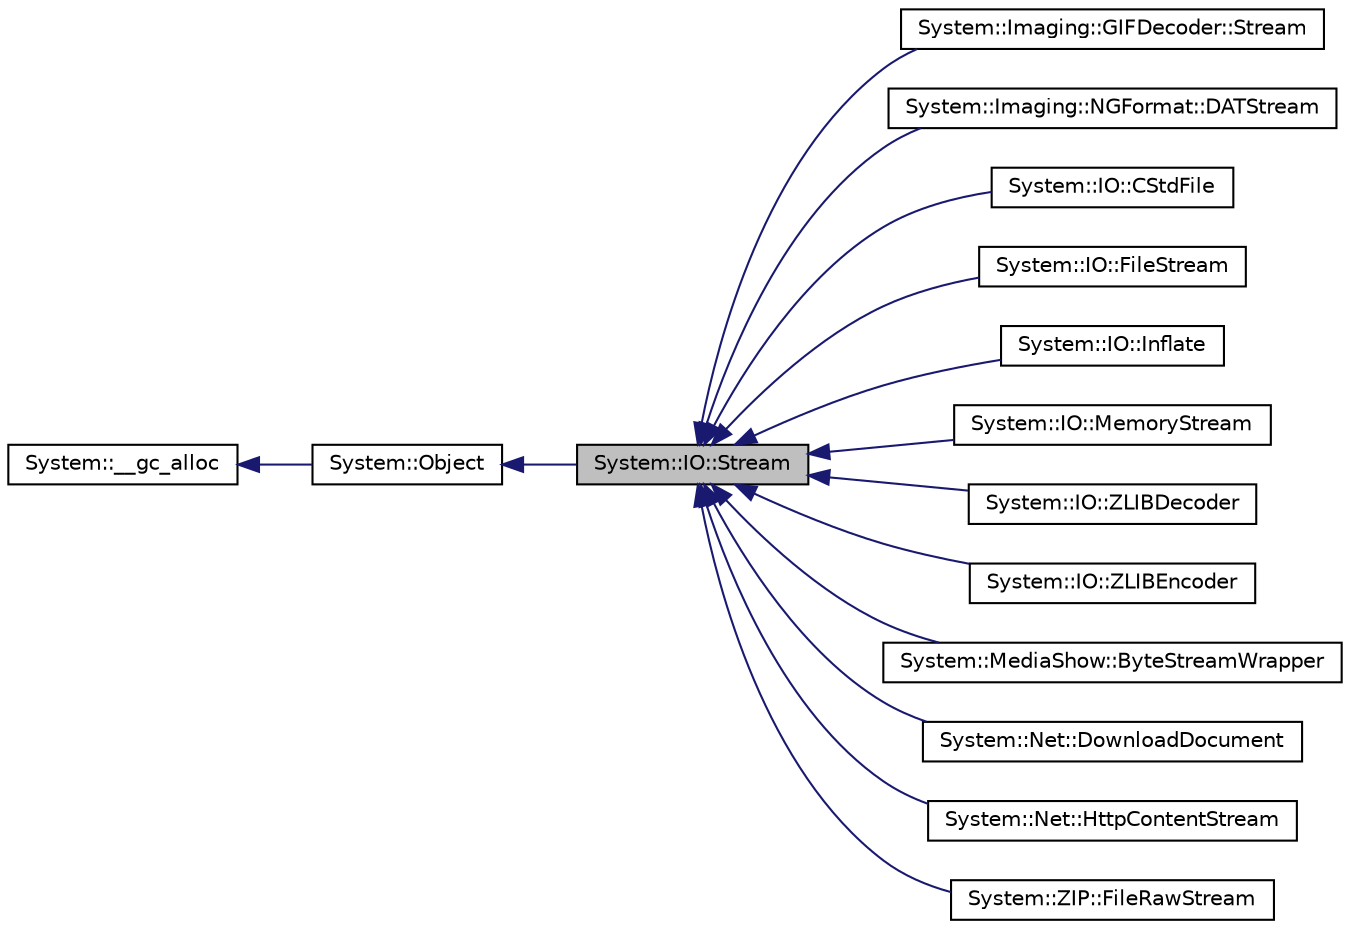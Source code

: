 digraph G
{
  edge [fontname="Helvetica",fontsize="10",labelfontname="Helvetica",labelfontsize="10"];
  node [fontname="Helvetica",fontsize="10",shape=record];
  rankdir="LR";
  Node1 [label="System::IO::Stream",height=0.2,width=0.4,color="black", fillcolor="grey75", style="filled" fontcolor="black"];
  Node2 -> Node1 [dir="back",color="midnightblue",fontsize="10",style="solid",fontname="Helvetica"];
  Node2 [label="System::Object",height=0.2,width=0.4,color="black", fillcolor="white", style="filled",URL="$class_system_1_1_object.html"];
  Node3 -> Node2 [dir="back",color="midnightblue",fontsize="10",style="solid",fontname="Helvetica"];
  Node3 [label="System::__gc_alloc",height=0.2,width=0.4,color="black", fillcolor="white", style="filled",URL="$class_system_1_1____gc__alloc.html"];
  Node1 -> Node4 [dir="back",color="midnightblue",fontsize="10",style="solid",fontname="Helvetica"];
  Node4 [label="System::Imaging::GIFDecoder::Stream",height=0.2,width=0.4,color="black", fillcolor="white", style="filled",URL="$class_system_1_1_imaging_1_1_g_i_f_decoder_1_1_stream.html"];
  Node1 -> Node5 [dir="back",color="midnightblue",fontsize="10",style="solid",fontname="Helvetica"];
  Node5 [label="System::Imaging::NGFormat::DATStream",height=0.2,width=0.4,color="black", fillcolor="white", style="filled",URL="$class_system_1_1_imaging_1_1_n_g_format_1_1_d_a_t_stream.html"];
  Node1 -> Node6 [dir="back",color="midnightblue",fontsize="10",style="solid",fontname="Helvetica"];
  Node6 [label="System::IO::CStdFile",height=0.2,width=0.4,color="black", fillcolor="white", style="filled",URL="$class_system_1_1_i_o_1_1_c_std_file.html"];
  Node1 -> Node7 [dir="back",color="midnightblue",fontsize="10",style="solid",fontname="Helvetica"];
  Node7 [label="System::IO::FileStream",height=0.2,width=0.4,color="black", fillcolor="white", style="filled",URL="$class_system_1_1_i_o_1_1_file_stream.html"];
  Node1 -> Node8 [dir="back",color="midnightblue",fontsize="10",style="solid",fontname="Helvetica"];
  Node8 [label="System::IO::Inflate",height=0.2,width=0.4,color="black", fillcolor="white", style="filled",URL="$class_system_1_1_i_o_1_1_inflate.html"];
  Node1 -> Node9 [dir="back",color="midnightblue",fontsize="10",style="solid",fontname="Helvetica"];
  Node9 [label="System::IO::MemoryStream",height=0.2,width=0.4,color="black", fillcolor="white", style="filled",URL="$class_system_1_1_i_o_1_1_memory_stream.html"];
  Node1 -> Node10 [dir="back",color="midnightblue",fontsize="10",style="solid",fontname="Helvetica"];
  Node10 [label="System::IO::ZLIBDecoder",height=0.2,width=0.4,color="black", fillcolor="white", style="filled",URL="$class_system_1_1_i_o_1_1_z_l_i_b_decoder.html"];
  Node1 -> Node11 [dir="back",color="midnightblue",fontsize="10",style="solid",fontname="Helvetica"];
  Node11 [label="System::IO::ZLIBEncoder",height=0.2,width=0.4,color="black", fillcolor="white", style="filled",URL="$class_system_1_1_i_o_1_1_z_l_i_b_encoder.html"];
  Node1 -> Node12 [dir="back",color="midnightblue",fontsize="10",style="solid",fontname="Helvetica"];
  Node12 [label="System::MediaShow::ByteStreamWrapper",height=0.2,width=0.4,color="black", fillcolor="white", style="filled",URL="$class_system_1_1_media_show_1_1_byte_stream_wrapper.html"];
  Node1 -> Node13 [dir="back",color="midnightblue",fontsize="10",style="solid",fontname="Helvetica"];
  Node13 [label="System::Net::DownloadDocument",height=0.2,width=0.4,color="black", fillcolor="white", style="filled",URL="$class_system_1_1_net_1_1_download_document.html"];
  Node1 -> Node14 [dir="back",color="midnightblue",fontsize="10",style="solid",fontname="Helvetica"];
  Node14 [label="System::Net::HttpContentStream",height=0.2,width=0.4,color="black", fillcolor="white", style="filled",URL="$class_system_1_1_net_1_1_http_content_stream.html"];
  Node1 -> Node15 [dir="back",color="midnightblue",fontsize="10",style="solid",fontname="Helvetica"];
  Node15 [label="System::ZIP::FileRawStream",height=0.2,width=0.4,color="black", fillcolor="white", style="filled",URL="$class_system_1_1_z_i_p_1_1_file_raw_stream.html"];
}
